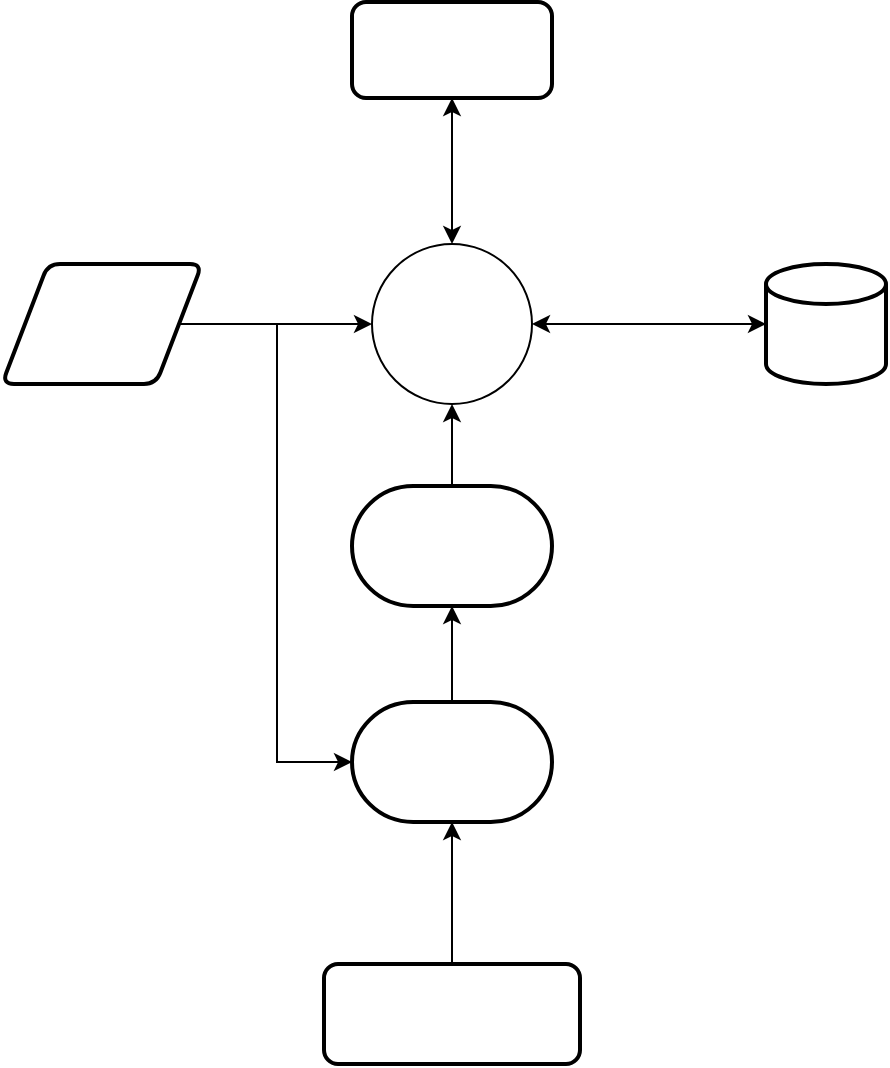 <mxfile version="17.4.2" type="device"><diagram id="C5RBs43oDa-KdzZeNtuy" name="Page-1"><mxGraphModel dx="2500" dy="793" grid="0" gridSize="10" guides="1" tooltips="0" connect="1" arrows="1" fold="1" page="1" pageScale="1" pageWidth="827" pageHeight="1169" math="0" shadow="0"><root><mxCell id="WIyWlLk6GJQsqaUBKTNV-0"/><mxCell id="WIyWlLk6GJQsqaUBKTNV-1" parent="WIyWlLk6GJQsqaUBKTNV-0"/><mxCell id="2crNnIBzH7IN47SpKLzb-1" value="" style="strokeWidth=2;html=1;shape=mxgraph.flowchart.database;whiteSpace=wrap;" parent="WIyWlLk6GJQsqaUBKTNV-1" vertex="1"><mxGeometry x="362" y="155" width="60" height="60" as="geometry"/></mxCell><mxCell id="2crNnIBzH7IN47SpKLzb-14" style="edgeStyle=orthogonalEdgeStyle;rounded=0;orthogonalLoop=1;jettySize=auto;html=1;exitX=1;exitY=0.5;exitDx=0;exitDy=0;entryX=0;entryY=0.5;entryDx=0;entryDy=0;" parent="WIyWlLk6GJQsqaUBKTNV-1" source="2crNnIBzH7IN47SpKLzb-2" target="2crNnIBzH7IN47SpKLzb-4" edge="1"><mxGeometry relative="1" as="geometry"/></mxCell><mxCell id="2crNnIBzH7IN47SpKLzb-15" style="edgeStyle=orthogonalEdgeStyle;rounded=0;orthogonalLoop=1;jettySize=auto;html=1;exitX=1;exitY=0.5;exitDx=0;exitDy=0;entryX=0;entryY=0.5;entryDx=0;entryDy=0;entryPerimeter=0;" parent="WIyWlLk6GJQsqaUBKTNV-1" source="2crNnIBzH7IN47SpKLzb-2" target="2crNnIBzH7IN47SpKLzb-9" edge="1"><mxGeometry relative="1" as="geometry"/></mxCell><mxCell id="2crNnIBzH7IN47SpKLzb-2" value="" style="shape=parallelogram;html=1;strokeWidth=2;perimeter=parallelogramPerimeter;whiteSpace=wrap;rounded=1;arcSize=12;size=0.23;" parent="WIyWlLk6GJQsqaUBKTNV-1" vertex="1"><mxGeometry x="-20" y="155" width="100" height="60" as="geometry"/></mxCell><mxCell id="2crNnIBzH7IN47SpKLzb-4" value="" style="ellipse;whiteSpace=wrap;html=1;aspect=fixed;" parent="WIyWlLk6GJQsqaUBKTNV-1" vertex="1"><mxGeometry x="165" y="145" width="80" height="80" as="geometry"/></mxCell><mxCell id="2crNnIBzH7IN47SpKLzb-5" value="" style="endArrow=classic;startArrow=classic;html=1;rounded=0;entryX=0;entryY=0.5;entryDx=0;entryDy=0;entryPerimeter=0;exitX=1;exitY=0.5;exitDx=0;exitDy=0;" parent="WIyWlLk6GJQsqaUBKTNV-1" source="2crNnIBzH7IN47SpKLzb-4" target="2crNnIBzH7IN47SpKLzb-1" edge="1"><mxGeometry width="50" height="50" relative="1" as="geometry"><mxPoint x="353" y="157" as="sourcePoint"/><mxPoint x="403" y="107" as="targetPoint"/></mxGeometry></mxCell><mxCell id="2crNnIBzH7IN47SpKLzb-6" value="" style="endArrow=classic;html=1;rounded=0;exitX=0.5;exitY=0;exitDx=0;exitDy=0;entryX=0.5;entryY=1;entryDx=0;entryDy=0;exitPerimeter=0;" parent="WIyWlLk6GJQsqaUBKTNV-1" source="2crNnIBzH7IN47SpKLzb-8" target="2crNnIBzH7IN47SpKLzb-4" edge="1"><mxGeometry width="50" height="50" relative="1" as="geometry"><mxPoint x="205.0" y="380" as="sourcePoint"/><mxPoint x="213" y="247" as="targetPoint"/></mxGeometry></mxCell><mxCell id="2crNnIBzH7IN47SpKLzb-8" value="" style="strokeWidth=2;html=1;shape=mxgraph.flowchart.terminator;whiteSpace=wrap;" parent="WIyWlLk6GJQsqaUBKTNV-1" vertex="1"><mxGeometry x="155" y="266" width="100" height="60" as="geometry"/></mxCell><mxCell id="2crNnIBzH7IN47SpKLzb-11" style="edgeStyle=orthogonalEdgeStyle;rounded=0;orthogonalLoop=1;jettySize=auto;html=1;exitX=0.5;exitY=0;exitDx=0;exitDy=0;exitPerimeter=0;entryX=0.5;entryY=1;entryDx=0;entryDy=0;entryPerimeter=0;" parent="WIyWlLk6GJQsqaUBKTNV-1" source="2crNnIBzH7IN47SpKLzb-9" target="2crNnIBzH7IN47SpKLzb-8" edge="1"><mxGeometry relative="1" as="geometry"/></mxCell><mxCell id="2crNnIBzH7IN47SpKLzb-9" value="" style="strokeWidth=2;html=1;shape=mxgraph.flowchart.terminator;whiteSpace=wrap;" parent="WIyWlLk6GJQsqaUBKTNV-1" vertex="1"><mxGeometry x="155" y="374" width="100" height="60" as="geometry"/></mxCell><mxCell id="2crNnIBzH7IN47SpKLzb-12" style="edgeStyle=orthogonalEdgeStyle;rounded=0;orthogonalLoop=1;jettySize=auto;html=1;exitX=0.5;exitY=0;exitDx=0;exitDy=0;entryX=0.5;entryY=1;entryDx=0;entryDy=0;entryPerimeter=0;" parent="WIyWlLk6GJQsqaUBKTNV-1" source="2crNnIBzH7IN47SpKLzb-10" target="2crNnIBzH7IN47SpKLzb-9" edge="1"><mxGeometry relative="1" as="geometry"/></mxCell><mxCell id="2crNnIBzH7IN47SpKLzb-10" value="" style="rounded=1;whiteSpace=wrap;html=1;absoluteArcSize=1;arcSize=14;strokeWidth=2;" parent="WIyWlLk6GJQsqaUBKTNV-1" vertex="1"><mxGeometry x="141" y="505" width="128" height="50" as="geometry"/></mxCell><mxCell id="2crNnIBzH7IN47SpKLzb-17" value="" style="rounded=1;whiteSpace=wrap;html=1;absoluteArcSize=1;arcSize=14;strokeWidth=2;" parent="WIyWlLk6GJQsqaUBKTNV-1" vertex="1"><mxGeometry x="155" y="24" width="100" height="48" as="geometry"/></mxCell><mxCell id="2crNnIBzH7IN47SpKLzb-19" value="" style="endArrow=classic;startArrow=classic;html=1;rounded=0;entryX=0.5;entryY=1;entryDx=0;entryDy=0;" parent="WIyWlLk6GJQsqaUBKTNV-1" source="2crNnIBzH7IN47SpKLzb-4" target="2crNnIBzH7IN47SpKLzb-17" edge="1"><mxGeometry width="50" height="50" relative="1" as="geometry"><mxPoint x="112" y="116" as="sourcePoint"/><mxPoint x="162" y="66" as="targetPoint"/></mxGeometry></mxCell></root></mxGraphModel></diagram></mxfile>